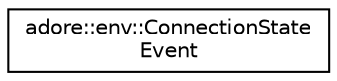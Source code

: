 digraph "Graphical Class Hierarchy"
{
 // LATEX_PDF_SIZE
  edge [fontname="Helvetica",fontsize="10",labelfontname="Helvetica",labelfontsize="10"];
  node [fontname="Helvetica",fontsize="10",shape=record];
  rankdir="LR";
  Node0 [label="adore::env::ConnectionState\lEvent",height=0.2,width=0.4,color="black", fillcolor="white", style="filled",URL="$structadore_1_1env_1_1ConnectionStateEvent.html",tooltip=" "];
}
